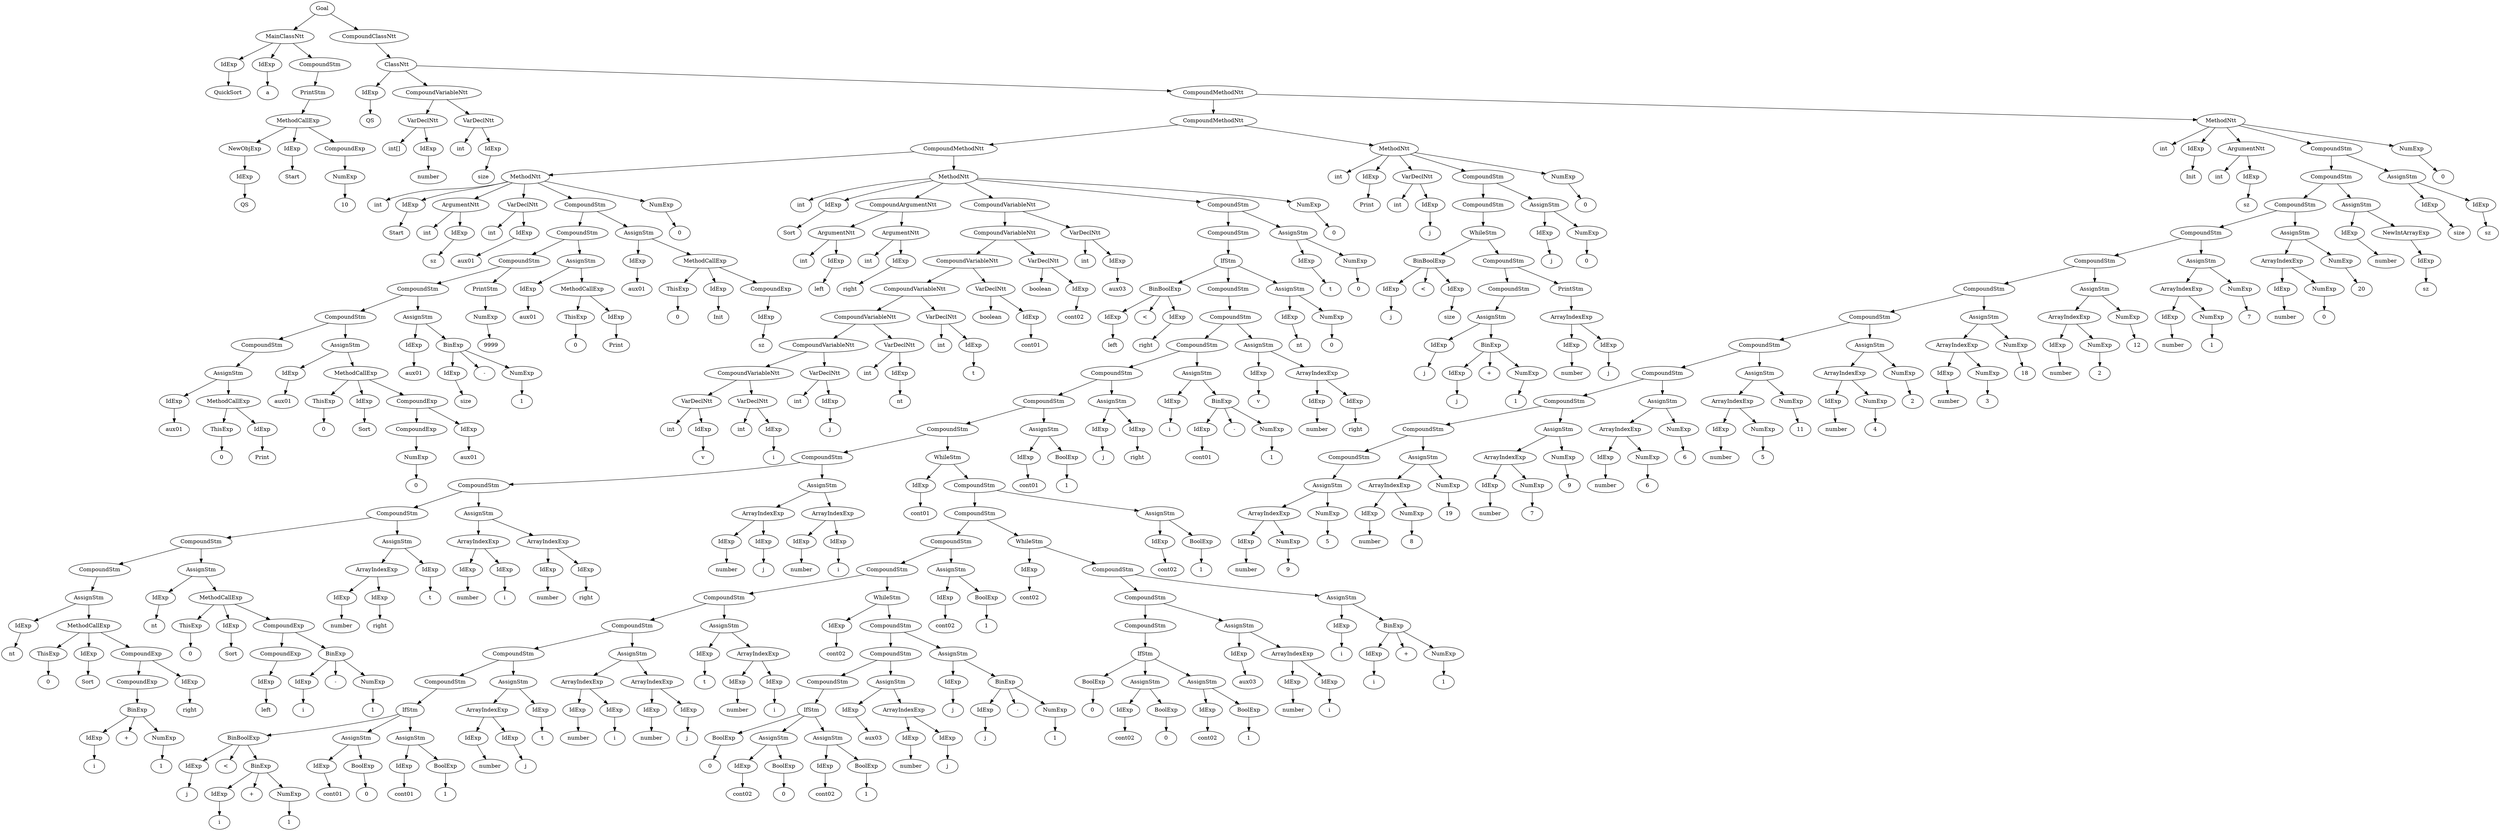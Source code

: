 digraph my_graph {
-1256184624;
-1256184624[label = "Goal"];
-1256184624->-1256191296;
-1256191296[label = "MainClassNtt"];
-1256191296->-1260384368
-1260384368[label = "IdExp"];
-1260384368->-1260384352;
-1260384352[label = "QuickSort"];
-1256191296->-1260384432
-1260384432[label = "IdExp"];
-1260384432->-1260384416;
-1260384416[label = "a"];
-1256191296->-1256191248;
-1256191248[label = "CompoundStm"];
-1256191248->-1258289232;
-1258289232[label = "PrintStm"];
-1258289232->-1256191200
-1256191200[label = "MethodCallExp"];
-1256191200->-1256191056
-1256191056[label = "NewObjExp"];
-1256191056->-1260384496
-1260384496[label = "IdExp"];
-1260384496->-1260384480;
-1260384480[label = "QS"];
-1256191200->-1260384560
-1260384560[label = "IdExp"];
-1260384560->-1260384544;
-1260384544[label = "Start"];
-1256191200->-1256191152;
-1256191152[label = "CompoundExp"];
-1256191152->-1256191104
-1256191104[label = "NumExp"];
-1256191104->-1256191088;
-1256191088[label = "10"];
-1256184624->-1256184576;
-1256184576[label = "CompoundClassNtt"];
-1256184576->-1256184528;
-1256184528[label = "ClassNtt"];
-1256184528->-1260384624
-1260384624[label = "IdExp"];
-1260384624->-1260384608;
-1260384608[label = "QS"];
-1256184528->-1256191488;
-1256191488[label = "CompoundVariableNtt"];
-1256191488->-1256191344;
-1256191344[label = "VarDeclNtt"];
-1256191344->-1258289264;
-1258289264[label = "int[]" ];
-1256191344->-1260384688
-1260384688[label = "IdExp"];
-1260384688->-1260384672;
-1260384672[label = "number"];
-1256191488->-1256191440;
-1256191440[label = "VarDeclNtt"];
-1256191440->-1258289296;
-1258289296[label = "int" ];
-1256191440->-1260384752
-1260384752[label = "IdExp"];
-1260384752->-1260384736;
-1260384736[label = "size"];
-1256184528->-1256184480;
-1256184480[label = "CompoundMethodNtt"];
-1256184480->-1256187792;
-1256187792[label = "CompoundMethodNtt"];
-1256187792->-1256187024;
-1256187024[label = "CompoundMethodNtt"];
-1256187024->-1260385776;
-1260385776[label = "MethodNtt"];
-1260385776->-1258289328;
-1258289328[label = "int" ];
-1260385776->-1260384816
-1260384816[label = "IdExp"];
-1260384816->-1260384800;
-1260384800[label = "Start"];
-1260385776->-1256191536;
-1256191536[label = "ArgumentNtt"];
-1256191536->-1258289360;
-1258289360[label = "int" ];
-1256191536->-1260384880
-1260384880[label = "IdExp"];
-1260384880->-1260384864;
-1260384864[label = "sz"];
-1260385776->-1256191632;
-1256191632[label = "VarDeclNtt"];
-1256191632->-1258289392;
-1258289392[label = "int" ];
-1256191632->-1260384944
-1260384944[label = "IdExp"];
-1260384944->-1260384928;
-1260384928[label = "aux01"];
-1260385776->-1256192928;
-1256192928[label = "CompoundStm"];
-1256192928->-1256192880;
-1256192880[label = "CompoundStm"];
-1256192880->-1256192832;
-1256192832[label = "CompoundStm"];
-1256192832->-1256192784;
-1256192784[label = "CompoundStm"];
-1256192784->-1256192736;
-1256192736[label = "CompoundStm"];
-1256192736->-1256192688;
-1256192688[label = "CompoundStm"];
-1256192688->-1256192640;
-1256192640[label = "AssignStm"];
-1256192640->-1260385648
-1260385648[label = "IdExp"];
-1260385648->-1260385632;
-1260385632[label = "aux01"];
-1256192640->-1256192592
-1256192592[label = "MethodCallExp"];
-1256192592->-1256192544
-1256192544[label = "ThisExp"];
-1256192544->-1256192528;
-1256192528[label = "0"];
-1256192592->-1260385712
-1260385712[label = "IdExp"];
-1260385712->-1260385696;
-1260385696[label = "Print"];
-1256192736->-1256192496;
-1256192496[label = "AssignStm"];
-1256192496->-1260385456
-1260385456[label = "IdExp"];
-1260385456->-1260385440;
-1260385440[label = "aux01"];
-1256192496->-1256192448
-1256192448[label = "MethodCallExp"];
-1256192448->-1256192256
-1256192256[label = "ThisExp"];
-1256192256->-1256192240;
-1256192240[label = "0"];
-1256192448->-1260385520
-1260385520[label = "IdExp"];
-1260385520->-1260385504;
-1260385504[label = "Sort"];
-1256192448->-1256192400;
-1256192400[label = "CompoundExp"];
-1256192400->-1256192352;
-1256192352[label = "CompoundExp"];
-1256192352->-1256192304
-1256192304[label = "NumExp"];
-1256192304->-1256192288;
-1256192288[label = "0"];
-1256192400->-1260385584
-1260385584[label = "IdExp"];
-1260385584->-1260385568;
-1260385568[label = "aux01"];
-1256192784->-1256192208;
-1256192208[label = "AssignStm"];
-1256192208->-1260385328
-1260385328[label = "IdExp"];
-1260385328->-1260385312;
-1260385312[label = "aux01"];
-1256192208->-1256192160;
-1256192160[label = "BinExp"];
-1256192160->-1260385392
-1260385392[label = "IdExp"];
-1260385392->-1260385376;
-1260385376[label = "size"];
-1256192160->-1256192136;
-1256192136[label = "-" ];
-1256192160->-1256192112
-1256192112[label = "NumExp"];
-1256192112->-1256192096;
-1256192096[label = "1"];
-1256192832->-1258289424;
-1258289424[label = "PrintStm"];
-1258289424->-1256192064
-1256192064[label = "NumExp"];
-1256192064->-1256192048;
-1256192048[label = "9999"];
-1256192880->-1256192016;
-1256192016[label = "AssignStm"];
-1256192016->-1260385200
-1260385200[label = "IdExp"];
-1260385200->-1260385184;
-1260385184[label = "aux01"];
-1256192016->-1256191968
-1256191968[label = "MethodCallExp"];
-1256191968->-1256191920
-1256191920[label = "ThisExp"];
-1256191920->-1256191904;
-1256191904[label = "0"];
-1256191968->-1260385264
-1260385264[label = "IdExp"];
-1260385264->-1260385248;
-1260385248[label = "Print"];
-1256192928->-1256191872;
-1256191872[label = "AssignStm"];
-1256191872->-1260385008
-1260385008[label = "IdExp"];
-1260385008->-1260384992;
-1260384992[label = "aux01"];
-1256191872->-1256191824
-1256191824[label = "MethodCallExp"];
-1256191824->-1256191728
-1256191728[label = "ThisExp"];
-1256191728->-1256191712;
-1256191712[label = "0"];
-1256191824->-1260385072
-1260385072[label = "IdExp"];
-1260385072->-1260385056;
-1260385056[label = "Init"];
-1256191824->-1256191776;
-1256191776[label = "CompoundExp"];
-1256191776->-1260385136
-1260385136[label = "IdExp"];
-1260385136->-1260385120;
-1260385120[label = "sz"];
-1260385776->-1256192976
-1256192976[label = "NumExp"];
-1256192976->-1256192960;
-1256192960[label = "0"];
-1256187024->-1260382704;
-1260382704[label = "MethodNtt"];
-1260382704->-1258289456;
-1258289456[label = "int" ];
-1260382704->-1260385840
-1260385840[label = "IdExp"];
-1260385840->-1260385824;
-1260385824[label = "Sort"];
-1260382704->-1256193216;
-1256193216[label = "CompoundArgumentNtt"];
-1256193216->-1256193072;
-1256193072[label = "ArgumentNtt"];
-1256193072->-1258289488;
-1258289488[label = "int" ];
-1256193072->-1260385904
-1260385904[label = "IdExp"];
-1260385904->-1260385888;
-1260385888[label = "left"];
-1256193216->-1256193168;
-1256193168[label = "ArgumentNtt"];
-1256193168->-1258289520;
-1258289520[label = "int" ];
-1256193168->-1260385968
-1260385968[label = "IdExp"];
-1260385968->-1260385952;
-1260385952[label = "right"];
-1260382704->-1256193984;
-1256193984[label = "CompoundVariableNtt"];
-1256193984->-1256193888;
-1256193888[label = "CompoundVariableNtt"];
-1256193888->-1256193792;
-1256193792[label = "CompoundVariableNtt"];
-1256193792->-1256193696;
-1256193696[label = "CompoundVariableNtt"];
-1256193696->-1256193600;
-1256193600[label = "CompoundVariableNtt"];
-1256193600->-1256193504;
-1256193504[label = "CompoundVariableNtt"];
-1256193504->-1256193408;
-1256193408[label = "CompoundVariableNtt"];
-1256193408->-1256193264;
-1256193264[label = "VarDeclNtt"];
-1256193264->-1258289552;
-1258289552[label = "int" ];
-1256193264->-1260386032
-1260386032[label = "IdExp"];
-1260386032->-1260386016;
-1260386016[label = "v"];
-1256193408->-1256193360;
-1256193360[label = "VarDeclNtt"];
-1256193360->-1258289584;
-1258289584[label = "int" ];
-1256193360->-1260386096
-1260386096[label = "IdExp"];
-1260386096->-1260386080;
-1260386080[label = "i"];
-1256193504->-1256193456;
-1256193456[label = "VarDeclNtt"];
-1256193456->-1258289616;
-1258289616[label = "int" ];
-1256193456->-1260386160
-1260386160[label = "IdExp"];
-1260386160->-1260386144;
-1260386144[label = "j"];
-1256193600->-1256193552;
-1256193552[label = "VarDeclNtt"];
-1256193552->-1258289648;
-1258289648[label = "int" ];
-1256193552->-1260386224
-1260386224[label = "IdExp"];
-1260386224->-1260386208;
-1260386208[label = "nt"];
-1256193696->-1256193648;
-1256193648[label = "VarDeclNtt"];
-1256193648->-1258289680;
-1258289680[label = "int" ];
-1256193648->-1260386288
-1260386288[label = "IdExp"];
-1260386288->-1260386272;
-1260386272[label = "t"];
-1256193792->-1256193744;
-1256193744[label = "VarDeclNtt"];
-1256193744->-1258289712;
-1258289712[label = "boolean" ];
-1256193744->-1260386352
-1260386352[label = "IdExp"];
-1260386352->-1260386336;
-1260386336[label = "cont01"];
-1256193888->-1256193840;
-1256193840[label = "VarDeclNtt"];
-1256193840->-1258289744;
-1258289744[label = "boolean" ];
-1256193840->-1260386416
-1260386416[label = "IdExp"];
-1260386416->-1260386400;
-1260386400[label = "cont02"];
-1256193984->-1256193936;
-1256193936[label = "VarDeclNtt"];
-1256193936->-1258289776;
-1258289776[label = "int" ];
-1256193936->-1260386480
-1260386480[label = "IdExp"];
-1260386480->-1260386464;
-1260386464[label = "aux03"];
-1260382704->-1256186928;
-1256186928[label = "CompoundStm"];
-1256186928->-1256186880;
-1256186880[label = "CompoundStm"];
-1256186880->-1256186832;
-1256186832[label = "IfStm"];
-1256186832->-1256187984;
-1256187984[label = "BinBoolExp"];
-1256187984->-1260386608
-1260386608[label = "IdExp"];
-1260386608->-1260386592;
-1260386592[label = "left"];
-1256187984->-1256187960;
-1256187960[label = "<" ];
-1256187984->-1260386672
-1260386672[label = "IdExp"];
-1260386672->-1260386656;
-1260386656[label = "right"];
-1256186832->-1256186688;
-1256186688[label = "CompoundStm"];
-1256186688->-1256186640;
-1256186640[label = "CompoundStm"];
-1256186640->-1256186592;
-1256186592[label = "CompoundStm"];
-1256186592->-1256186544;
-1256186544[label = "CompoundStm"];
-1256186544->-1256186496;
-1256186496[label = "CompoundStm"];
-1256186496->-1256186448;
-1256186448[label = "CompoundStm"];
-1256186448->-1256186400;
-1256186400[label = "CompoundStm"];
-1256186400->-1256186352;
-1256186352[label = "CompoundStm"];
-1256186352->-1256186304;
-1256186304[label = "CompoundStm"];
-1256186304->-1256186256;
-1256186256[label = "CompoundStm"];
-1256186256->-1256186208;
-1256186208[label = "CompoundStm"];
-1256186208->-1256186160;
-1256186160[label = "AssignStm"];
-1256186160->-1260382384
-1260382384[label = "IdExp"];
-1260382384->-1260382368;
-1260382368[label = "nt"];
-1256186160->-1256186112
-1256186112[label = "MethodCallExp"];
-1256186112->-1256185872
-1256185872[label = "ThisExp"];
-1256185872->-1256185856;
-1256185856[label = "0"];
-1256186112->-1260382448
-1260382448[label = "IdExp"];
-1260382448->-1260382432;
-1260382432[label = "Sort"];
-1256186112->-1256186064;
-1256186064[label = "CompoundExp"];
-1256186064->-1256186016;
-1256186016[label = "CompoundExp"];
-1256186016->-1256185968;
-1256185968[label = "BinExp"];
-1256185968->-1260382512
-1260382512[label = "IdExp"];
-1260382512->-1260382496;
-1260382496[label = "i"];
-1256185968->-1256185944;
-1256185944[label = "+" ];
-1256185968->-1256185920
-1256185920[label = "NumExp"];
-1256185920->-1256185904;
-1256185904[label = "1"];
-1256186064->-1260382576
-1260382576[label = "IdExp"];
-1260382576->-1260382560;
-1260382560[label = "right"];
-1256186256->-1256185824;
-1256185824[label = "AssignStm"];
-1256185824->-1260382128
-1260382128[label = "IdExp"];
-1260382128->-1260382112;
-1260382112[label = "nt"];
-1256185824->-1256185776
-1256185776[label = "MethodCallExp"];
-1256185776->-1256185536
-1256185536[label = "ThisExp"];
-1256185536->-1256185520;
-1256185520[label = "0"];
-1256185776->-1260382192
-1260382192[label = "IdExp"];
-1260382192->-1260382176;
-1260382176[label = "Sort"];
-1256185776->-1256185728;
-1256185728[label = "CompoundExp"];
-1256185728->-1256185584;
-1256185584[label = "CompoundExp"];
-1256185584->-1260382256
-1260382256[label = "IdExp"];
-1260382256->-1260382240;
-1260382240[label = "left"];
-1256185728->-1256185680;
-1256185680[label = "BinExp"];
-1256185680->-1260382320
-1260382320[label = "IdExp"];
-1260382320->-1260382304;
-1260382304[label = "i"];
-1256185680->-1256185656;
-1256185656[label = "-" ];
-1256185680->-1256185632
-1256185632[label = "NumExp"];
-1256185632->-1256185616;
-1256185616[label = "1"];
-1256186304->-1256185488;
-1256185488[label = "AssignStm"];
-1256185488->-1256185440
-1256185440[label = "ArrayIndexExp"];
-1256185440->-1260381936
-1260381936[label = "IdExp"];
-1260381936->-1260381920;
-1260381920[label = "number"];
-1256185440->-1260382000
-1260382000[label = "IdExp"];
-1260382000->-1260381984;
-1260381984[label = "right"];
-1256185488->-1260382064
-1260382064[label = "IdExp"];
-1260382064->-1260382048;
-1260382048[label = "t"];
-1256186352->-1256185392;
-1256185392[label = "AssignStm"];
-1256185392->-1256185296
-1256185296[label = "ArrayIndexExp"];
-1256185296->-1260381680
-1260381680[label = "IdExp"];
-1260381680->-1260381664;
-1260381664[label = "number"];
-1256185296->-1260381744
-1260381744[label = "IdExp"];
-1260381744->-1260381728;
-1260381728[label = "i"];
-1256185392->-1256185344
-1256185344[label = "ArrayIndexExp"];
-1256185344->-1260381808
-1260381808[label = "IdExp"];
-1260381808->-1260381792;
-1260381792[label = "number"];
-1256185344->-1260381872
-1260381872[label = "IdExp"];
-1260381872->-1260381856;
-1260381856[label = "right"];
-1256186400->-1256185248;
-1256185248[label = "AssignStm"];
-1256185248->-1256185152
-1256185152[label = "ArrayIndexExp"];
-1256185152->-1260381424
-1260381424[label = "IdExp"];
-1260381424->-1260381408;
-1260381408[label = "number"];
-1256185152->-1260381488
-1260381488[label = "IdExp"];
-1260381488->-1260381472;
-1260381472[label = "j"];
-1256185248->-1256185200
-1256185200[label = "ArrayIndexExp"];
-1256185200->-1260381552
-1260381552[label = "IdExp"];
-1260381552->-1260381536;
-1260381536[label = "number"];
-1256185200->-1260381616
-1260381616[label = "IdExp"];
-1260381616->-1260381600;
-1260381600[label = "i"];
-1256186448->-1256185104;
-1256185104[label = "WhileStm"];
-1256185104->-1260387248
-1260387248[label = "IdExp"];
-1260387248->-1260387232;
-1260387232[label = "cont01"];
-1256185104->-1256185056;
-1256185056[label = "CompoundStm"];
-1256185056->-1256185008;
-1256185008[label = "CompoundStm"];
-1256185008->-1256184960;
-1256184960[label = "CompoundStm"];
-1256184960->-1256184912;
-1256184912[label = "CompoundStm"];
-1256184912->-1256184864;
-1256184864[label = "CompoundStm"];
-1256184864->-1256190960;
-1256190960[label = "CompoundStm"];
-1256190960->-1256190912;
-1256190912[label = "CompoundStm"];
-1256190912->-1256190864;
-1256190864[label = "CompoundStm"];
-1256190864->-1256190816;
-1256190816[label = "IfStm"];
-1256190816->-1256190576;
-1256190576[label = "BinBoolExp"];
-1256190576->-1260381168
-1260381168[label = "IdExp"];
-1260381168->-1260381152;
-1260381152[label = "j"];
-1256190576->-1256190552;
-1256190552[label = "<" ];
-1256190576->-1256190528;
-1256190528[label = "BinExp"];
-1256190528->-1260381232
-1260381232[label = "IdExp"];
-1260381232->-1260381216;
-1260381216[label = "i"];
-1256190528->-1256190504;
-1256190504[label = "+" ];
-1256190528->-1256190480
-1256190480[label = "NumExp"];
-1256190480->-1256190464;
-1256190464[label = "1"];
-1256190816->-1256190672;
-1256190672[label = "AssignStm"];
-1256190672->-1260381296
-1260381296[label = "IdExp"];
-1260381296->-1260381280;
-1260381280[label = "cont01"];
-1256190672->-1256190624
-1256190624[label = "BoolExp"];
-1256190624->-1256190608;
-1256190608[label = "0"];
-1256190816->-1256190768;
-1256190768[label = "AssignStm"];
-1256190768->-1260381360
-1260381360[label = "IdExp"];
-1260381360->-1260381344;
-1260381344[label = "cont01"];
-1256190768->-1256190720
-1256190720[label = "BoolExp"];
-1256190720->-1256190704;
-1256190704[label = "1"];
-1256190912->-1256190432;
-1256190432[label = "AssignStm"];
-1256190432->-1256190384
-1256190384[label = "ArrayIndexExp"];
-1256190384->-1260380976
-1260380976[label = "IdExp"];
-1260380976->-1260380960;
-1260380960[label = "number"];
-1256190384->-1260381040
-1260381040[label = "IdExp"];
-1260381040->-1260381024;
-1260381024[label = "j"];
-1256190432->-1260381104
-1260381104[label = "IdExp"];
-1260381104->-1260381088;
-1260381088[label = "t"];
-1256190960->-1256190336;
-1256190336[label = "AssignStm"];
-1256190336->-1256190240
-1256190240[label = "ArrayIndexExp"];
-1256190240->-1260380720
-1260380720[label = "IdExp"];
-1260380720->-1260380704;
-1260380704[label = "number"];
-1256190240->-1260380784
-1260380784[label = "IdExp"];
-1260380784->-1260380768;
-1260380768[label = "i"];
-1256190336->-1256190288
-1256190288[label = "ArrayIndexExp"];
-1256190288->-1260380848
-1260380848[label = "IdExp"];
-1260380848->-1260380832;
-1260380832[label = "number"];
-1256190288->-1260380912
-1260380912[label = "IdExp"];
-1260380912->-1260380896;
-1260380896[label = "j"];
-1256184864->-1256190192;
-1256190192[label = "AssignStm"];
-1256190192->-1260380528
-1260380528[label = "IdExp"];
-1260380528->-1260380512;
-1260380512[label = "t"];
-1256190192->-1256190144
-1256190144[label = "ArrayIndexExp"];
-1256190144->-1260380592
-1260380592[label = "IdExp"];
-1260380592->-1260380576;
-1260380576[label = "number"];
-1256190144->-1260380656
-1260380656[label = "IdExp"];
-1260380656->-1260380640;
-1260380640[label = "i"];
-1256184912->-1256190096;
-1256190096[label = "WhileStm"];
-1256190096->-1260388080
-1260388080[label = "IdExp"];
-1260388080->-1260388064;
-1260388064[label = "cont02"];
-1256190096->-1256190048;
-1256190048[label = "CompoundStm"];
-1256190048->-1256190000;
-1256190000[label = "CompoundStm"];
-1256190000->-1256189952;
-1256189952[label = "CompoundStm"];
-1256189952->-1256189904;
-1256189904[label = "IfStm"];
-1256189904->-1256189664
-1256189664[label = "BoolExp"];
-1256189664->-1256189648;
-1256189648[label = "0"];
-1256189904->-1256189760;
-1256189760[label = "AssignStm"];
-1256189760->-1260380400
-1260380400[label = "IdExp"];
-1260380400->-1260380384;
-1260380384[label = "cont02"];
-1256189760->-1256189712
-1256189712[label = "BoolExp"];
-1256189712->-1256189696;
-1256189696[label = "0"];
-1256189904->-1256189856;
-1256189856[label = "AssignStm"];
-1256189856->-1260380464
-1260380464[label = "IdExp"];
-1260380464->-1260380448;
-1260380448[label = "cont02"];
-1256189856->-1256189808
-1256189808[label = "BoolExp"];
-1256189808->-1256189792;
-1256189792[label = "1"];
-1256190000->-1256189568;
-1256189568[label = "AssignStm"];
-1256189568->-1260388272
-1260388272[label = "IdExp"];
-1260388272->-1260388256;
-1260388256[label = "aux03"];
-1256189568->-1256189520
-1256189520[label = "ArrayIndexExp"];
-1256189520->-1260388336
-1260388336[label = "IdExp"];
-1260388336->-1260388320;
-1260388320[label = "number"];
-1256189520->-1260380208
-1260380208[label = "IdExp"];
-1260380208->-1260380192;
-1260380192[label = "j"];
-1256190048->-1256189472;
-1256189472[label = "AssignStm"];
-1256189472->-1260388144
-1260388144[label = "IdExp"];
-1260388144->-1260388128;
-1260388128[label = "j"];
-1256189472->-1256189424;
-1256189424[label = "BinExp"];
-1256189424->-1260388208
-1260388208[label = "IdExp"];
-1260388208->-1260388192;
-1260388192[label = "j"];
-1256189424->-1256189400;
-1256189400[label = "-" ];
-1256189424->-1256189376
-1256189376[label = "NumExp"];
-1256189376->-1256189360;
-1256189360[label = "1"];
-1256184960->-1256189328;
-1256189328[label = "AssignStm"];
-1256189328->-1260388016
-1260388016[label = "IdExp"];
-1260388016->-1260388000;
-1260388000[label = "cont02"];
-1256189328->-1256189280
-1256189280[label = "BoolExp"];
-1256189280->-1256189264;
-1256189264[label = "1"];
-1256185008->-1256189232;
-1256189232[label = "WhileStm"];
-1256189232->-1260387376
-1260387376[label = "IdExp"];
-1260387376->-1260387360;
-1260387360[label = "cont02"];
-1256189232->-1256189184;
-1256189184[label = "CompoundStm"];
-1256189184->-1256189136;
-1256189136[label = "CompoundStm"];
-1256189136->-1256189088;
-1256189088[label = "CompoundStm"];
-1256189088->-1256189040;
-1256189040[label = "IfStm"];
-1256189040->-1256188800
-1256188800[label = "BoolExp"];
-1256188800->-1256188784;
-1256188784[label = "0"];
-1256189040->-1256188896;
-1256188896[label = "AssignStm"];
-1256188896->-1260387888
-1260387888[label = "IdExp"];
-1260387888->-1260387872;
-1260387872[label = "cont02"];
-1256188896->-1256188848
-1256188848[label = "BoolExp"];
-1256188848->-1256188832;
-1256188832[label = "0"];
-1256189040->-1256188992;
-1256188992[label = "AssignStm"];
-1256188992->-1260387952
-1260387952[label = "IdExp"];
-1260387952->-1260387936;
-1260387936[label = "cont02"];
-1256188992->-1256188944
-1256188944[label = "BoolExp"];
-1256188944->-1256188928;
-1256188928[label = "1"];
-1256189136->-1256188704;
-1256188704[label = "AssignStm"];
-1256188704->-1260387568
-1260387568[label = "IdExp"];
-1260387568->-1260387552;
-1260387552[label = "aux03"];
-1256188704->-1256188656
-1256188656[label = "ArrayIndexExp"];
-1256188656->-1260387632
-1260387632[label = "IdExp"];
-1260387632->-1260387616;
-1260387616[label = "number"];
-1256188656->-1260387696
-1260387696[label = "IdExp"];
-1260387696->-1260387680;
-1260387680[label = "i"];
-1256189184->-1256188608;
-1256188608[label = "AssignStm"];
-1256188608->-1260387440
-1260387440[label = "IdExp"];
-1260387440->-1260387424;
-1260387424[label = "i"];
-1256188608->-1256188560;
-1256188560[label = "BinExp"];
-1256188560->-1260387504
-1260387504[label = "IdExp"];
-1260387504->-1260387488;
-1260387488[label = "i"];
-1256188560->-1256188536;
-1256188536[label = "+" ];
-1256188560->-1256188512
-1256188512[label = "NumExp"];
-1256188512->-1256188496;
-1256188496[label = "1"];
-1256185056->-1256188464;
-1256188464[label = "AssignStm"];
-1256188464->-1260387312
-1260387312[label = "IdExp"];
-1260387312->-1260387296;
-1260387296[label = "cont02"];
-1256188464->-1256188416
-1256188416[label = "BoolExp"];
-1256188416->-1256188400;
-1256188400[label = "1"];
-1256186496->-1256188368;
-1256188368[label = "AssignStm"];
-1256188368->-1260387184
-1260387184[label = "IdExp"];
-1260387184->-1260387168;
-1260387168[label = "cont01"];
-1256188368->-1256188320
-1256188320[label = "BoolExp"];
-1256188320->-1256188304;
-1256188304[label = "1"];
-1256186544->-1256188272;
-1256188272[label = "AssignStm"];
-1256188272->-1260387056
-1260387056[label = "IdExp"];
-1260387056->-1260387040;
-1260387040[label = "j"];
-1256188272->-1260387120
-1260387120[label = "IdExp"];
-1260387120->-1260387104;
-1260387104[label = "right"];
-1256186592->-1256188224;
-1256188224[label = "AssignStm"];
-1256188224->-1260386928
-1260386928[label = "IdExp"];
-1260386928->-1260386912;
-1260386912[label = "i"];
-1256188224->-1256188176;
-1256188176[label = "BinExp"];
-1256188176->-1260386992
-1260386992[label = "IdExp"];
-1260386992->-1260386976;
-1260386976[label = "cont01"];
-1256188176->-1256188152;
-1256188152[label = "-" ];
-1256188176->-1256188128
-1256188128[label = "NumExp"];
-1256188128->-1256188112;
-1256188112[label = "1"];
-1256186640->-1256188080;
-1256188080[label = "AssignStm"];
-1256188080->-1260386736
-1260386736[label = "IdExp"];
-1260386736->-1260386720;
-1260386720[label = "v"];
-1256188080->-1256188032
-1256188032[label = "ArrayIndexExp"];
-1256188032->-1260386800
-1260386800[label = "IdExp"];
-1260386800->-1260386784;
-1260386784[label = "number"];
-1256188032->-1260386864
-1260386864[label = "IdExp"];
-1260386864->-1260386848;
-1260386848[label = "right"];
-1256186832->-1256186784;
-1256186784[label = "AssignStm"];
-1256186784->-1260382640
-1260382640[label = "IdExp"];
-1260382640->-1260382624;
-1260382624[label = "nt"];
-1256186784->-1256186736
-1256186736[label = "NumExp"];
-1256186736->-1256186720;
-1256186720[label = "0"];
-1256186928->-1256187936;
-1256187936[label = "AssignStm"];
-1256187936->-1260386544
-1260386544[label = "IdExp"];
-1260386544->-1260386528;
-1260386528[label = "t"];
-1256187936->-1256194032
-1256194032[label = "NumExp"];
-1256194032->-1256194016;
-1256194016[label = "0"];
-1260382704->-1256186976
-1256186976[label = "NumExp"];
-1256186976->-1256186960;
-1256186960[label = "0"];
-1256187792->-1260383344;
-1260383344[label = "MethodNtt"];
-1260383344->-1258289808;
-1258289808[label = "int" ];
-1260383344->-1260382768
-1260382768[label = "IdExp"];
-1260382768->-1260382752;
-1260382752[label = "Print"];
-1260383344->-1256187072;
-1256187072[label = "VarDeclNtt"];
-1256187072->-1258289840;
-1258289840[label = "int" ];
-1256187072->-1260382832
-1260382832[label = "IdExp"];
-1260382832->-1260382816;
-1260382816[label = "j"];
-1260383344->-1256187696;
-1256187696[label = "CompoundStm"];
-1256187696->-1256187648;
-1256187648[label = "CompoundStm"];
-1256187648->-1256187600;
-1256187600[label = "WhileStm"];
-1256187600->-1256187264;
-1256187264[label = "BinBoolExp"];
-1256187264->-1260382960
-1260382960[label = "IdExp"];
-1260382960->-1260382944;
-1260382944[label = "j"];
-1256187264->-1256187240;
-1256187240[label = "<" ];
-1256187264->-1260383024
-1260383024[label = "IdExp"];
-1260383024->-1260383008;
-1260383008[label = "size"];
-1256187600->-1256187552;
-1256187552[label = "CompoundStm"];
-1256187552->-1256187504;
-1256187504[label = "CompoundStm"];
-1256187504->-1256187456;
-1256187456[label = "AssignStm"];
-1256187456->-1260383216
-1260383216[label = "IdExp"];
-1260383216->-1260383200;
-1260383200[label = "j"];
-1256187456->-1256187408;
-1256187408[label = "BinExp"];
-1256187408->-1260383280
-1260383280[label = "IdExp"];
-1260383280->-1260383264;
-1260383264[label = "j"];
-1256187408->-1256187384;
-1256187384[label = "+" ];
-1256187408->-1256187360
-1256187360[label = "NumExp"];
-1256187360->-1256187344;
-1256187344[label = "1"];
-1256187552->-1258289872;
-1258289872[label = "PrintStm"];
-1258289872->-1256187312
-1256187312[label = "ArrayIndexExp"];
-1256187312->-1260383088
-1260383088[label = "IdExp"];
-1260383088->-1260383072;
-1260383072[label = "number"];
-1256187312->-1260383152
-1260383152[label = "IdExp"];
-1260383152->-1260383136;
-1260383136[label = "j"];
-1256187696->-1256187216;
-1256187216[label = "AssignStm"];
-1256187216->-1260382896
-1260382896[label = "IdExp"];
-1260382896->-1260382880;
-1260382880[label = "j"];
-1256187216->-1256187168
-1256187168[label = "NumExp"];
-1256187168->-1256187152;
-1256187152[label = "0"];
-1260383344->-1256187744
-1256187744[label = "NumExp"];
-1256187744->-1256187728;
-1256187728[label = "0"];
-1256184480->-1260376240;
-1260376240[label = "MethodNtt"];
-1260376240->-1258289904;
-1258289904[label = "int" ];
-1260376240->-1260383408
-1260383408[label = "IdExp"];
-1260383408->-1260383392;
-1260383392[label = "Init"];
-1260376240->-1256187840;
-1256187840[label = "ArgumentNtt"];
-1256187840->-1258289936;
-1258289936[label = "int" ];
-1256187840->-1260383472
-1260383472[label = "IdExp"];
-1260383472->-1260383456;
-1260383456[label = "sz"];
-1260376240->-1256184384;
-1256184384[label = "CompoundStm"];
-1256184384->-1256184336;
-1256184336[label = "CompoundStm"];
-1256184336->-1256184288;
-1256184288[label = "CompoundStm"];
-1256184288->-1256184240;
-1256184240[label = "CompoundStm"];
-1256184240->-1256184192;
-1256184192[label = "CompoundStm"];
-1256184192->-1256184144;
-1256184144[label = "CompoundStm"];
-1256184144->-1256184096;
-1256184096[label = "CompoundStm"];
-1256184096->-1256184048;
-1256184048[label = "CompoundStm"];
-1256184048->-1256184000;
-1256184000[label = "CompoundStm"];
-1256184000->-1256183952;
-1256183952[label = "CompoundStm"];
-1256183952->-1256183904;
-1256183904[label = "CompoundStm"];
-1256183904->-1256183856;
-1256183856[label = "CompoundStm"];
-1256183856->-1256183808;
-1256183808[label = "AssignStm"];
-1256183808->-1256183712
-1256183712[label = "ArrayIndexExp"];
-1256183712->-1260376176
-1260376176[label = "IdExp"];
-1260376176->-1260376160;
-1260376160[label = "number"];
-1256183712->-1256183664
-1256183664[label = "NumExp"];
-1256183664->-1256183648;
-1256183648[label = "9"];
-1256183808->-1256183760
-1256183760[label = "NumExp"];
-1256183760->-1256183744;
-1256183744[label = "5"];
-1256183904->-1256183616;
-1256183616[label = "AssignStm"];
-1256183616->-1256183520
-1256183520[label = "ArrayIndexExp"];
-1256183520->-1260376112
-1260376112[label = "IdExp"];
-1260376112->-1260376096;
-1260376096[label = "number"];
-1256183520->-1256183472
-1256183472[label = "NumExp"];
-1256183472->-1256183456;
-1256183456[label = "8"];
-1256183616->-1256183568
-1256183568[label = "NumExp"];
-1256183568->-1256183552;
-1256183552[label = "19"];
-1256183952->-1256183424;
-1256183424[label = "AssignStm"];
-1256183424->-1256183328
-1256183328[label = "ArrayIndexExp"];
-1256183328->-1260384240
-1260384240[label = "IdExp"];
-1260384240->-1260384224;
-1260384224[label = "number"];
-1256183328->-1256183280
-1256183280[label = "NumExp"];
-1256183280->-1256183264;
-1256183264[label = "7"];
-1256183424->-1256183376
-1256183376[label = "NumExp"];
-1256183376->-1256183360;
-1256183360[label = "9"];
-1256184000->-1256183232;
-1256183232[label = "AssignStm"];
-1256183232->-1256183136
-1256183136[label = "ArrayIndexExp"];
-1256183136->-1260384176
-1260384176[label = "IdExp"];
-1260384176->-1260384160;
-1260384160[label = "number"];
-1256183136->-1256183088
-1256183088[label = "NumExp"];
-1256183088->-1256183072;
-1256183072[label = "6"];
-1256183232->-1256183184
-1256183184[label = "NumExp"];
-1256183184->-1256183168;
-1256183168[label = "6"];
-1256184048->-1256183040;
-1256183040[label = "AssignStm"];
-1256183040->-1256182944
-1256182944[label = "ArrayIndexExp"];
-1256182944->-1260384112
-1260384112[label = "IdExp"];
-1260384112->-1260384096;
-1260384096[label = "number"];
-1256182944->-1256182896
-1256182896[label = "NumExp"];
-1256182896->-1256182880;
-1256182880[label = "5"];
-1256183040->-1256182992
-1256182992[label = "NumExp"];
-1256182992->-1256182976;
-1256182976[label = "11"];
-1256184096->-1256182848;
-1256182848[label = "AssignStm"];
-1256182848->-1256182752
-1256182752[label = "ArrayIndexExp"];
-1256182752->-1260384048
-1260384048[label = "IdExp"];
-1260384048->-1260384032;
-1260384032[label = "number"];
-1256182752->-1256182704
-1256182704[label = "NumExp"];
-1256182704->-1256182688;
-1256182688[label = "4"];
-1256182848->-1256182800
-1256182800[label = "NumExp"];
-1256182800->-1256182784;
-1256182784[label = "2"];
-1256184144->-1256182656;
-1256182656[label = "AssignStm"];
-1256182656->-1256182560
-1256182560[label = "ArrayIndexExp"];
-1256182560->-1260383984
-1260383984[label = "IdExp"];
-1260383984->-1260383968;
-1260383968[label = "number"];
-1256182560->-1256182512
-1256182512[label = "NumExp"];
-1256182512->-1256182496;
-1256182496[label = "3"];
-1256182656->-1256182608
-1256182608[label = "NumExp"];
-1256182608->-1256182592;
-1256182592[label = "18"];
-1256184192->-1256182464;
-1256182464[label = "AssignStm"];
-1256182464->-1256182368
-1256182368[label = "ArrayIndexExp"];
-1256182368->-1260383920
-1260383920[label = "IdExp"];
-1260383920->-1260383904;
-1260383904[label = "number"];
-1256182368->-1256182320
-1256182320[label = "NumExp"];
-1256182320->-1256182304;
-1256182304[label = "2"];
-1256182464->-1256182416
-1256182416[label = "NumExp"];
-1256182416->-1256182400;
-1256182400[label = "12"];
-1256184240->-1256182272;
-1256182272[label = "AssignStm"];
-1256182272->-1256182176
-1256182176[label = "ArrayIndexExp"];
-1256182176->-1260383856
-1260383856[label = "IdExp"];
-1260383856->-1260383840;
-1260383840[label = "number"];
-1256182176->-1256182128
-1256182128[label = "NumExp"];
-1256182128->-1256182112;
-1256182112[label = "1"];
-1256182272->-1256182224
-1256182224[label = "NumExp"];
-1256182224->-1256182208;
-1256182208[label = "7"];
-1256184288->-1256182080;
-1256182080[label = "AssignStm"];
-1256182080->-1256181984
-1256181984[label = "ArrayIndexExp"];
-1256181984->-1260383792
-1260383792[label = "IdExp"];
-1260383792->-1260383776;
-1260383776[label = "number"];
-1256181984->-1256181936
-1256181936[label = "NumExp"];
-1256181936->-1256181920;
-1256181920[label = "0"];
-1256182080->-1256182032
-1256182032[label = "NumExp"];
-1256182032->-1256182016;
-1256182016[label = "20"];
-1256184336->-1256181888;
-1256181888[label = "AssignStm"];
-1256181888->-1260383664
-1260383664[label = "IdExp"];
-1260383664->-1260383648;
-1260383648[label = "number"];
-1256181888->-1256181840
-1256181840[label = "NewIntArrayExp"];
-1256181840->-1260383728
-1260383728[label = "IdExp"];
-1260383728->-1260383712;
-1260383712[label = "sz"];
-1256184384->-1256181792;
-1256181792[label = "AssignStm"];
-1256181792->-1260383536
-1260383536[label = "IdExp"];
-1260383536->-1260383520;
-1260383520[label = "size"];
-1256181792->-1260383600
-1260383600[label = "IdExp"];
-1260383600->-1260383584;
-1260383584[label = "sz"];
-1260376240->-1256184432
-1256184432[label = "NumExp"];
-1256184432->-1256184416;
-1256184416[label = "0"];

}